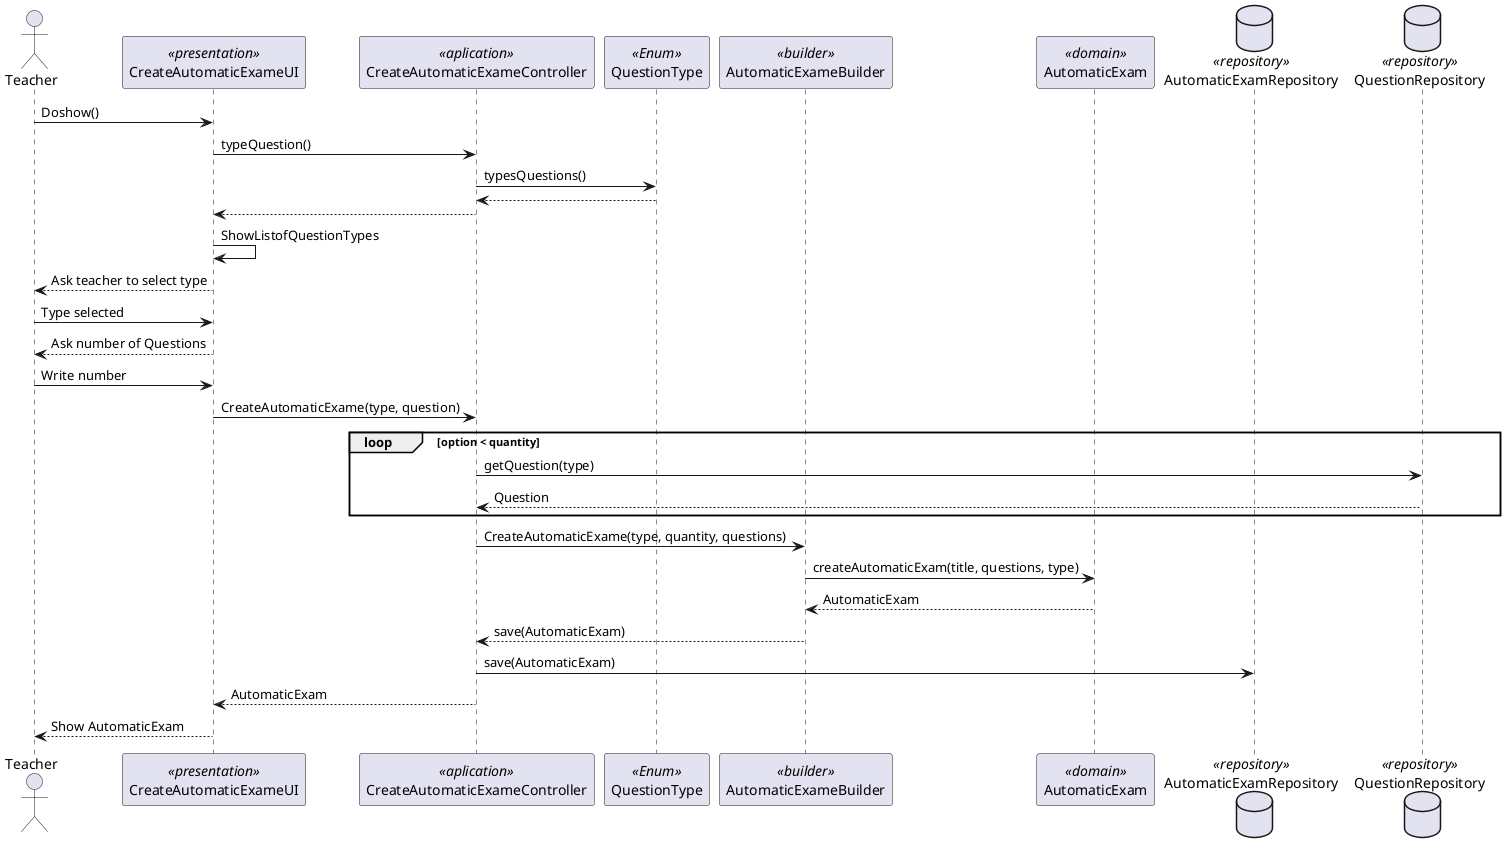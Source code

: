 @startuml
actor Teacher as Actor
participant CreateAutomaticExameUI as UI <<presentation>>
participant CreateAutomaticExameController as Controller <<aplication>>
participant QuestionType as Enum <<Enum>>
participant AutomaticExameBuilder as Builder <<builder>>
participant AutomaticExam as Domain <<domain>>
database AutomaticExamRepository as Repository1 <<repository>>
database QuestionRepository as Repository2 <<repository>>

Actor -> UI:Doshow()
UI -> Controller: typeQuestion()
Controller-> Enum: typesQuestions()
Enum --> Controller
Controller --> UI
UI -> UI:ShowListofQuestionTypes
UI --> Actor:Ask teacher to select type
Actor -> UI:Type selected
UI --> Actor: Ask number of Questions
Actor-> UI: Write number
UI -> Controller: CreateAutomaticExame(type, question)
    loop option < quantity
        Controller -> Repository2: getQuestion(type)
        Repository2 --> Controller: Question
    end
Controller -> Builder: CreateAutomaticExame(type, quantity, questions)
Builder -> Domain : createAutomaticExam(title, questions, type)
Domain --> Builder: AutomaticExam
Builder --> Controller : save(AutomaticExam)
Controller -> Repository1: save(AutomaticExam)
Controller --> UI:AutomaticExam
UI --> Actor: Show AutomaticExam
@enduml
